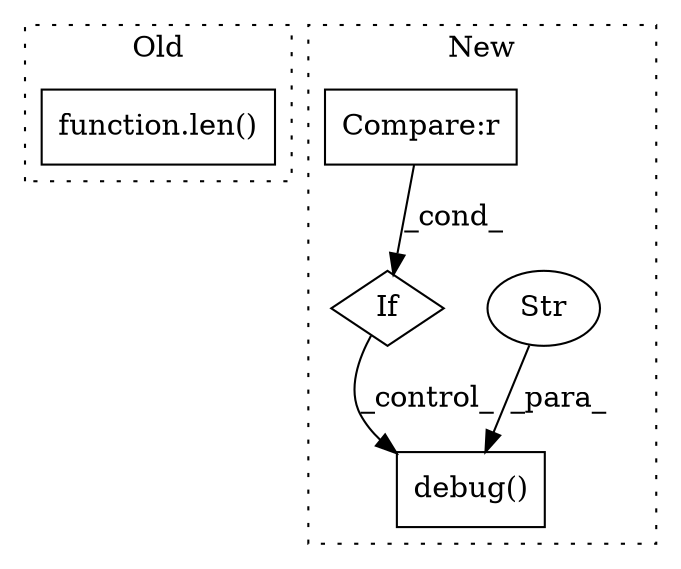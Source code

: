 digraph G {
subgraph cluster0 {
1 [label="function.len()" a="75" s="10365,10376" l="4,1" shape="box"];
label = "Old";
style="dotted";
}
subgraph cluster1 {
2 [label="debug()" a="75" s="15321,15371" l="14,1" shape="box"];
3 [label="Str" a="66" s="15335" l="36" shape="ellipse"];
4 [label="If" a="96" s="15150" l="3" shape="diamond"];
5 [label="Compare:r" a="40" s="15153" l="19" shape="box"];
label = "New";
style="dotted";
}
3 -> 2 [label="_para_"];
4 -> 2 [label="_control_"];
5 -> 4 [label="_cond_"];
}